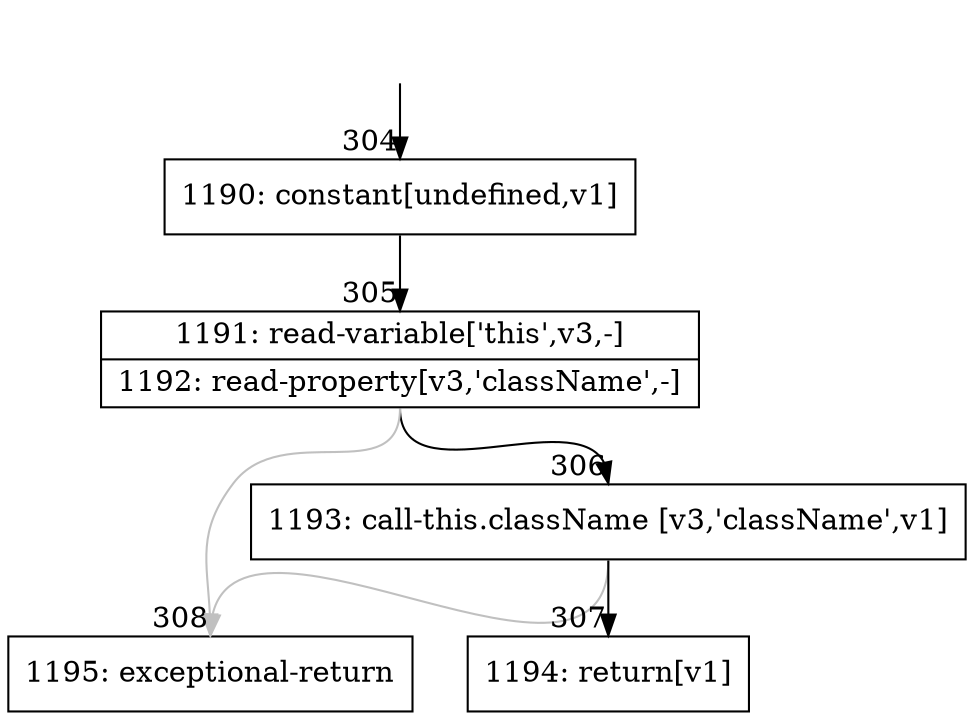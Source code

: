digraph {
rankdir="TD"
BB_entry34[shape=none,label=""];
BB_entry34 -> BB304 [tailport=s, headport=n, headlabel="    304"]
BB304 [shape=record label="{1190: constant[undefined,v1]}" ] 
BB304 -> BB305 [tailport=s, headport=n, headlabel="      305"]
BB305 [shape=record label="{1191: read-variable['this',v3,-]|1192: read-property[v3,'className',-]}" ] 
BB305 -> BB306 [tailport=s, headport=n, headlabel="      306"]
BB305 -> BB308 [tailport=s, headport=n, color=gray, headlabel="      308"]
BB306 [shape=record label="{1193: call-this.className [v3,'className',v1]}" ] 
BB306 -> BB307 [tailport=s, headport=n, headlabel="      307"]
BB306 -> BB308 [tailport=s, headport=n, color=gray]
BB307 [shape=record label="{1194: return[v1]}" ] 
BB308 [shape=record label="{1195: exceptional-return}" ] 
//#$~ 286
}
